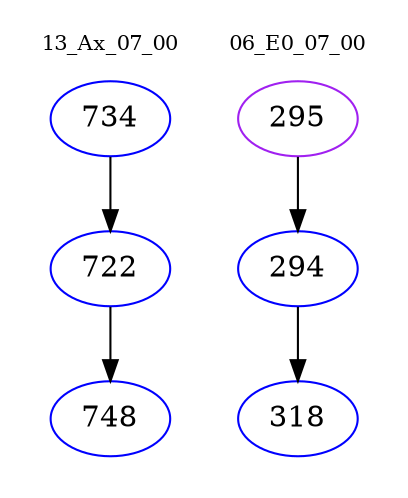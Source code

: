 digraph{
subgraph cluster_0 {
color = white
label = "13_Ax_07_00";
fontsize=10;
T0_734 [label="734", color="blue"]
T0_734 -> T0_722 [color="black"]
T0_722 [label="722", color="blue"]
T0_722 -> T0_748 [color="black"]
T0_748 [label="748", color="blue"]
}
subgraph cluster_1 {
color = white
label = "06_E0_07_00";
fontsize=10;
T1_295 [label="295", color="purple"]
T1_295 -> T1_294 [color="black"]
T1_294 [label="294", color="blue"]
T1_294 -> T1_318 [color="black"]
T1_318 [label="318", color="blue"]
}
}

